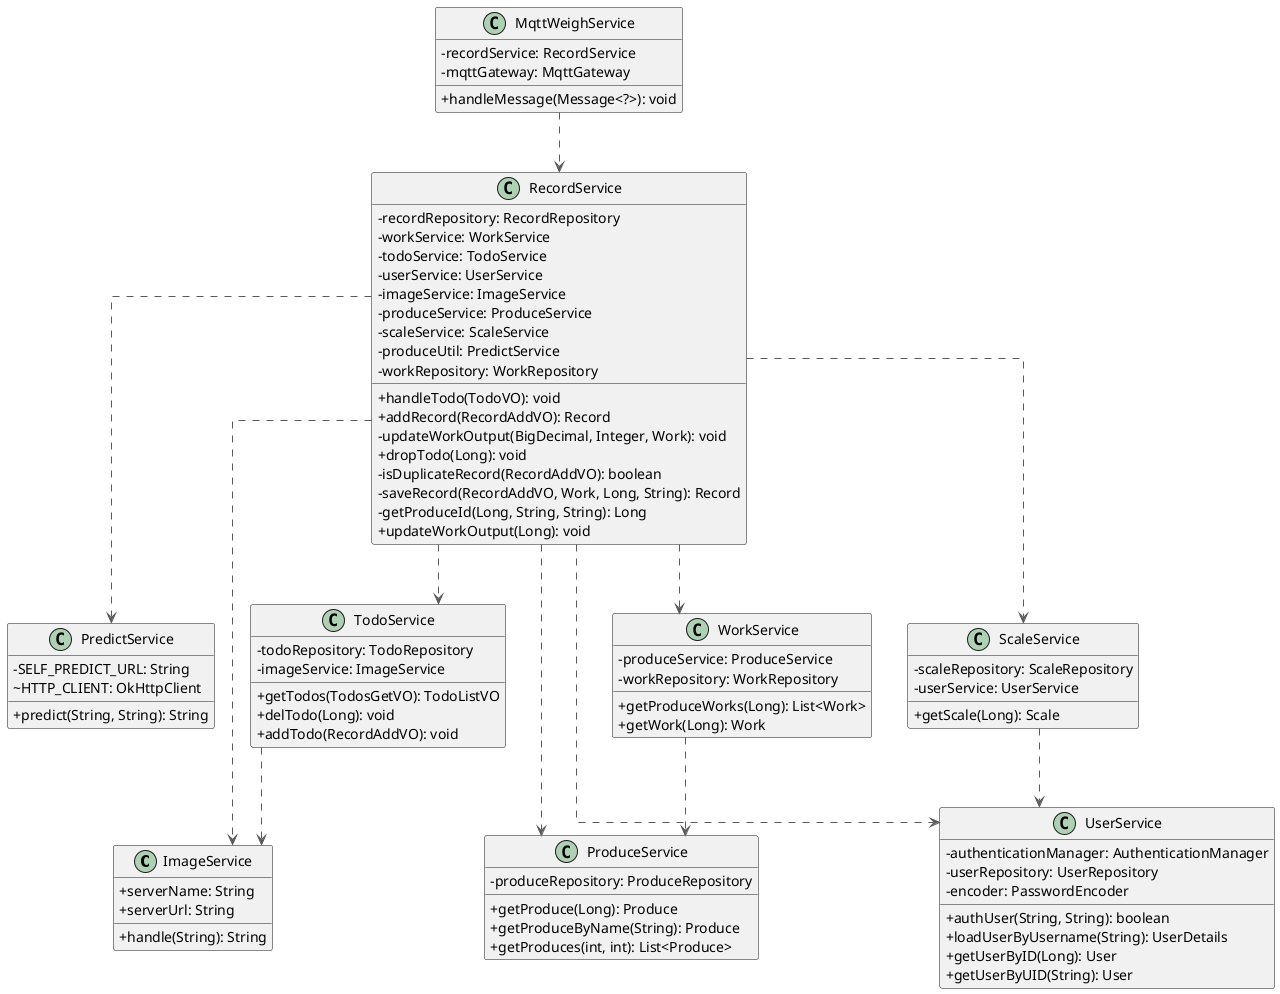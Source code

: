 @startuml

top to bottom direction
skinparam linetype ortho
skinparam classAttributeIconSize 0

class ImageService {
  + serverName: String
  + serverUrl: String
  + handle(String): String
}
class MqttWeighService {
  - recordService: RecordService
  - mqttGateway: MqttGateway
  + handleMessage(Message<?>): void
}
class PredictService {
  - SELF_PREDICT_URL: String
  ~ HTTP_CLIENT: OkHttpClient
  + predict(String, String): String
}
class ProduceService {
  - produceRepository: ProduceRepository
  + getProduce(Long): Produce
  + getProduceByName(String): Produce
  + getProduces(int, int): List<Produce>
}
class RecordService {
  - recordRepository: RecordRepository
  - workService: WorkService
  - todoService: TodoService
  - userService: UserService
  - imageService: ImageService
  - produceService: ProduceService
  - scaleService: ScaleService
  - produceUtil: PredictService
  - workRepository: WorkRepository
  + handleTodo(TodoVO): void
  + addRecord(RecordAddVO): Record
  - updateWorkOutput(BigDecimal, Integer, Work): void
  + dropTodo(Long): void
  - isDuplicateRecord(RecordAddVO): boolean
  - saveRecord(RecordAddVO, Work, Long, String): Record
  - getProduceId(Long, String, String): Long
  + updateWorkOutput(Long): void
}
class ScaleService {
  - scaleRepository: ScaleRepository
  - userService: UserService
  + getScale(Long): Scale
}
class TodoService {
  - todoRepository: TodoRepository
  - imageService: ImageService
  + getTodos(TodosGetVO): TodoListVO
  + delTodo(Long): void
  + addTodo(RecordAddVO): void
}
class UserService {
  - authenticationManager: AuthenticationManager
  - userRepository: UserRepository
  - encoder: PasswordEncoder
  + authUser(String, String): boolean
  + loadUserByUsername(String): UserDetails
  + getUserByID(Long): User
  + getUserByUID(String): User
}
class WorkService {
  - produceService: ProduceService
  - workRepository: WorkRepository
  + getProduceWorks(Long): List<Work>
  + getWork(Long): Work
}

MqttWeighService  -[#595959,dashed]->  RecordService    
RecordService     -[#595959,dashed]->  ImageService     
RecordService     -[#595959,dashed]->  PredictService   
RecordService     -[#595959,dashed]->  ProduceService   
RecordService     -[#595959,dashed]->  ScaleService     
RecordService     -[#595959,dashed]->  TodoService      
RecordService     -[#595959,dashed]->  UserService      
RecordService     -[#595959,dashed]->  WorkService      
ScaleService      -[#595959,dashed]->  UserService      
TodoService       -[#595959,dashed]->  ImageService     
WorkService       -[#595959,dashed]->  ProduceService   
@enduml
